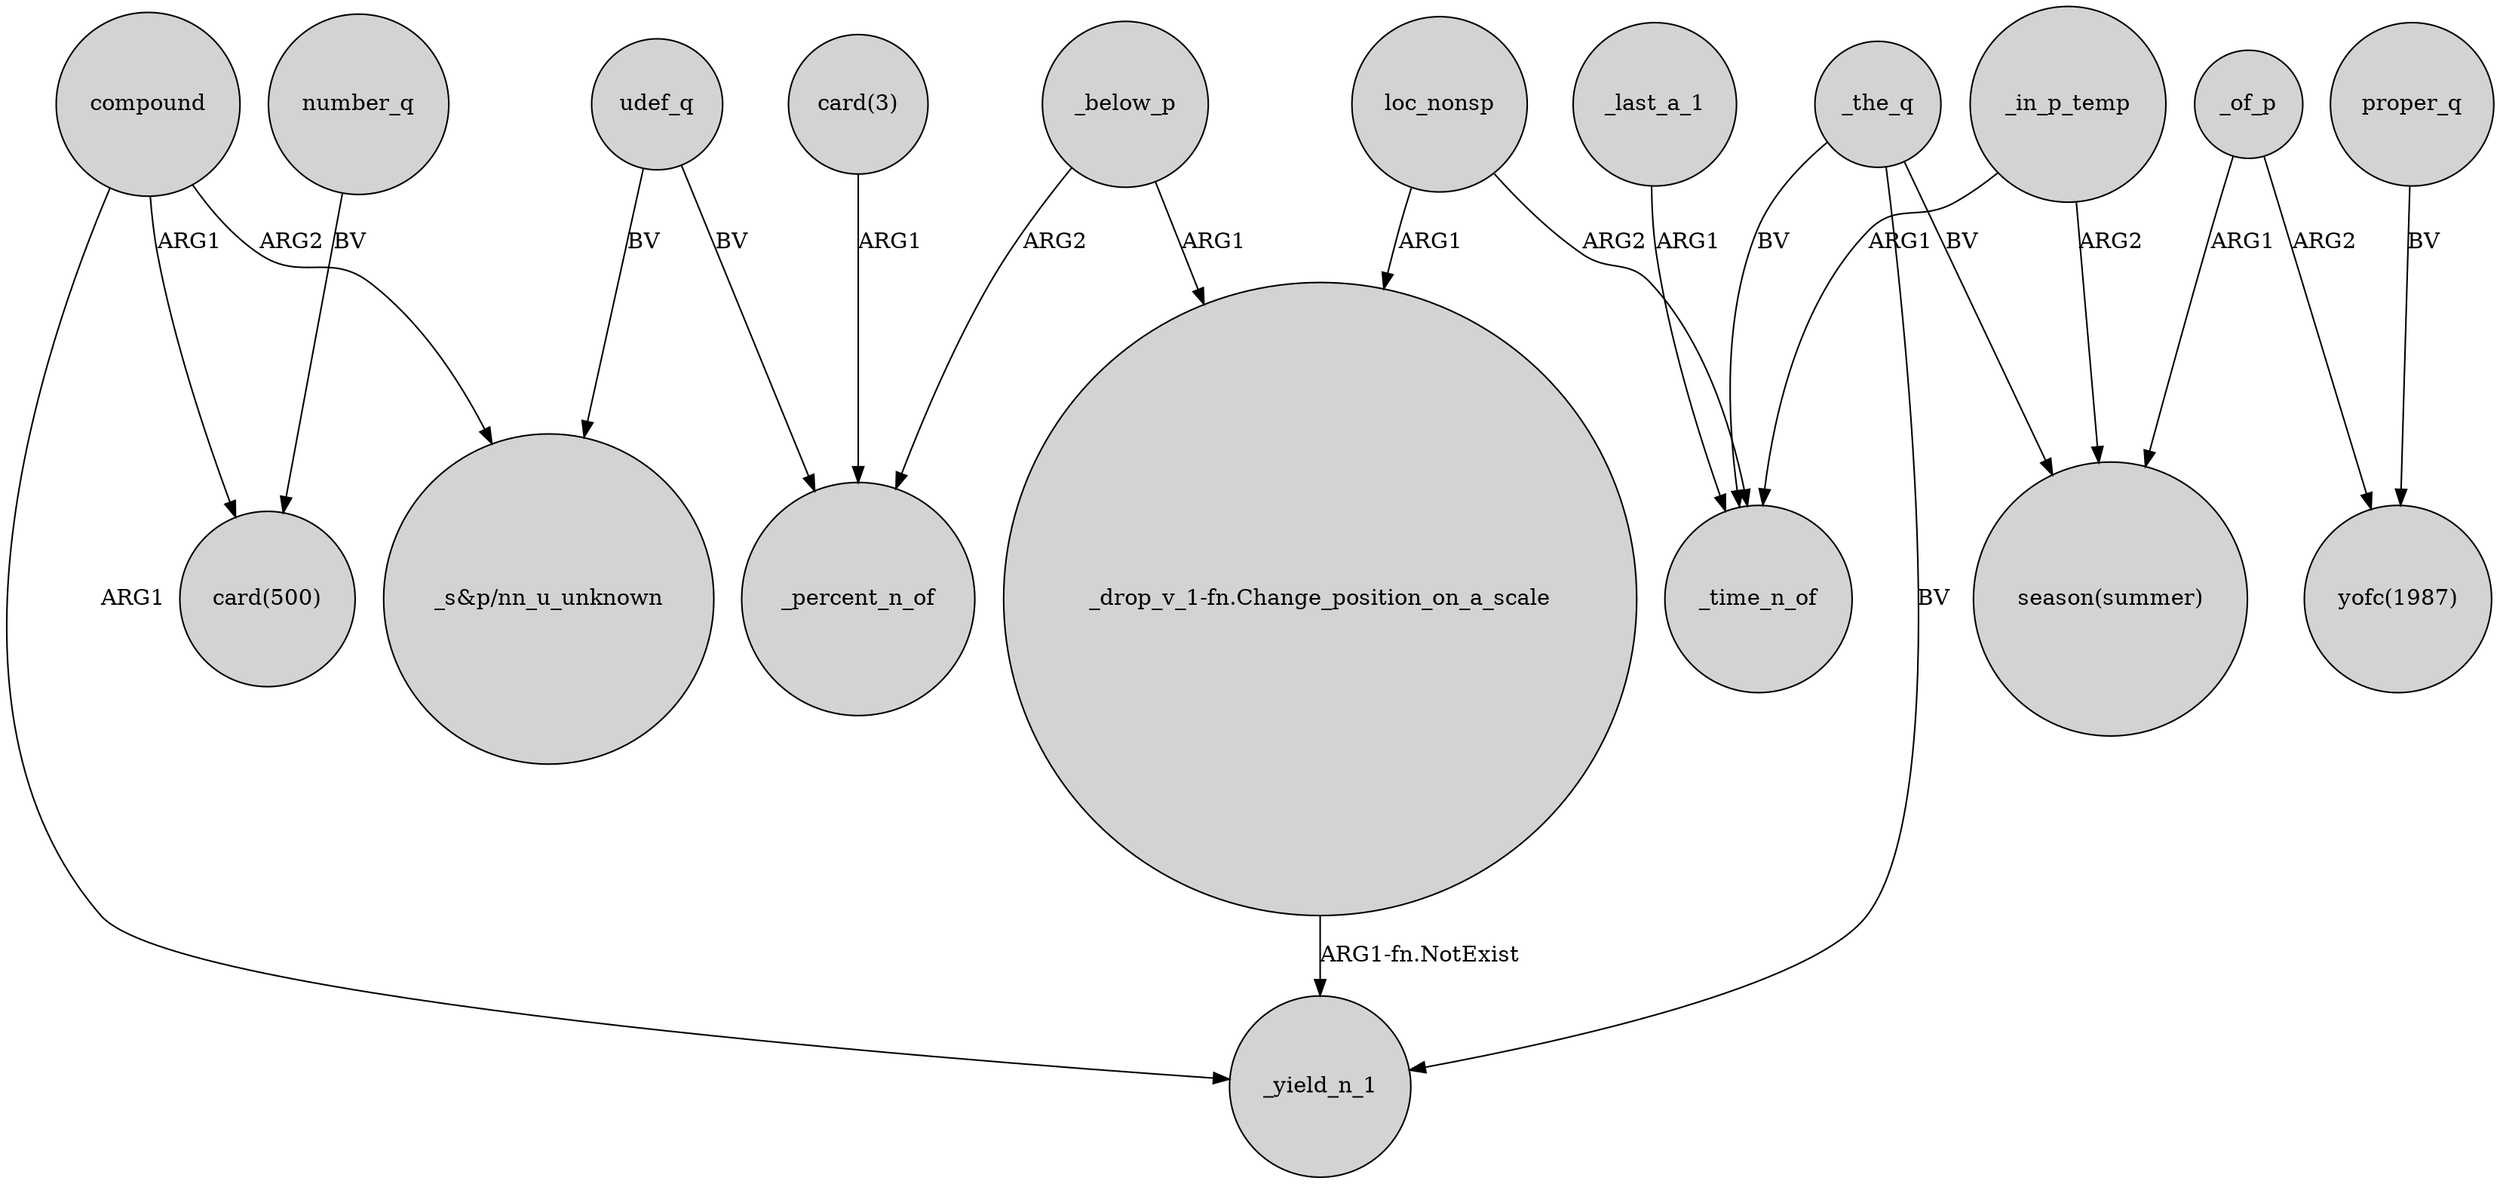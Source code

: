 digraph {
	node [shape=circle style=filled]
	_the_q -> _yield_n_1 [label=BV]
	_last_a_1 -> _time_n_of [label=ARG1]
	_of_p -> "yofc(1987)" [label=ARG2]
	udef_q -> "_s&p/nn_u_unknown" [label=BV]
	_of_p -> "season(summer)" [label=ARG1]
	compound -> _yield_n_1 [label=ARG1]
	loc_nonsp -> _time_n_of [label=ARG2]
	loc_nonsp -> "_drop_v_1-fn.Change_position_on_a_scale" [label=ARG1]
	compound -> "card(500)" [label=ARG1]
	number_q -> "card(500)" [label=BV]
	_the_q -> _time_n_of [label=BV]
	_below_p -> _percent_n_of [label=ARG2]
	compound -> "_s&p/nn_u_unknown" [label=ARG2]
	_below_p -> "_drop_v_1-fn.Change_position_on_a_scale" [label=ARG1]
	proper_q -> "yofc(1987)" [label=BV]
	_in_p_temp -> _time_n_of [label=ARG1]
	_in_p_temp -> "season(summer)" [label=ARG2]
	_the_q -> "season(summer)" [label=BV]
	udef_q -> _percent_n_of [label=BV]
	"card(3)" -> _percent_n_of [label=ARG1]
	"_drop_v_1-fn.Change_position_on_a_scale" -> _yield_n_1 [label="ARG1-fn.NotExist"]
}
